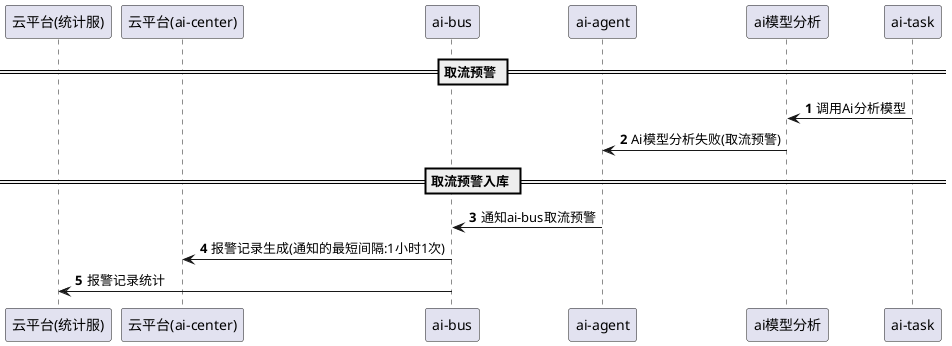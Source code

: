 @startuml
autonumber
== 取流预警 ==
participant "云平台(统计服)" as st
participant "云平台(ai-center)" as center
participant "ai-bus" as bus
participant "ai-agent" as agent
participant "ai模型分析" as ai
participant "ai-task" as task

task -> ai : 调用Ai分析模型
agent <- ai : Ai模型分析失败(取流预警)

== 取流预警入库 ==
agent -> bus : 通知ai-bus取流预警
bus -> center : 报警记录生成(通知的最短间隔:1小时1次)
bus -> st : 报警记录统计
@enduml